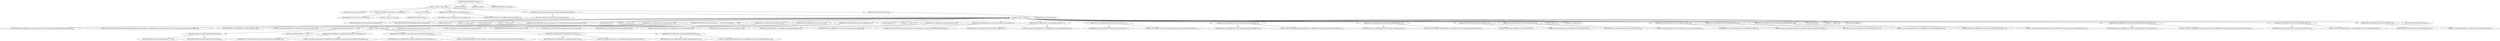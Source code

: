 digraph "getJrePackageTestCases" {  
"452" [label = <(METHOD,getJrePackageTestCases)<SUB>354</SUB>> ]
"453" [label = <(BLOCK,&lt;empty&gt;,&lt;empty&gt;)<SUB>354</SUB>> ]
"6" [label = <(LOCAL,Vector tests: java.util.Vector)> ]
"454" [label = <(&lt;operator&gt;.assignment,Vector tests = new Vector())<SUB>355</SUB>> ]
"455" [label = <(IDENTIFIER,tests,Vector tests = new Vector())<SUB>355</SUB>> ]
"456" [label = <(&lt;operator&gt;.alloc,new Vector())<SUB>355</SUB>> ]
"457" [label = <(&lt;init&gt;,new Vector())<SUB>355</SUB>> ]
"5" [label = <(IDENTIFIER,tests,new Vector())<SUB>355</SUB>> ]
"458" [label = <(addElement,tests.addElement(&quot;java.lang.Object&quot;))<SUB>356</SUB>> ]
"459" [label = <(IDENTIFIER,tests,tests.addElement(&quot;java.lang.Object&quot;))<SUB>356</SUB>> ]
"460" [label = <(LITERAL,&quot;java.lang.Object&quot;,tests.addElement(&quot;java.lang.Object&quot;))<SUB>356</SUB>> ]
"461" [label = <(CONTROL_STRUCTURE,switch(javaVersionNumber),switch(javaVersionNumber))> ]
"462" [label = <(&lt;operator&gt;.fieldAccess,JavaEnvUtils.javaVersionNumber)<SUB>357</SUB>> ]
"463" [label = <(IDENTIFIER,JavaEnvUtils,switch(javaVersionNumber))<SUB>357</SUB>> ]
"464" [label = <(FIELD_IDENTIFIER,javaVersionNumber,javaVersionNumber)<SUB>357</SUB>> ]
"465" [label = <(BLOCK,&lt;empty&gt;,&lt;empty&gt;)> ]
"466" [label = <(JUMP_TARGET,case)> ]
"467" [label = <(LITERAL,16,&lt;empty&gt;)<SUB>358</SUB>> ]
"468" [label = <(JUMP_TARGET,case)> ]
"469" [label = <(LITERAL,15,&lt;empty&gt;)<SUB>359</SUB>> ]
"470" [label = <(addElement,tests.addElement(&quot;com.sun.org.apache.xerces.internal.jaxp.datatype.DatatypeFactoryImpl &quot;))<SUB>360</SUB>> ]
"471" [label = <(IDENTIFIER,tests,tests.addElement(&quot;com.sun.org.apache.xerces.internal.jaxp.datatype.DatatypeFactoryImpl &quot;))<SUB>360</SUB>> ]
"472" [label = <(LITERAL,&quot;com.sun.org.apache.xerces.internal.jaxp.datatype.DatatypeFactoryImpl &quot;,tests.addElement(&quot;com.sun.org.apache.xerces.internal.jaxp.datatype.DatatypeFactoryImpl &quot;))<SUB>361</SUB>> ]
"473" [label = <(JUMP_TARGET,case)> ]
"474" [label = <(LITERAL,14,&lt;empty&gt;)<SUB>363</SUB>> ]
"475" [label = <(addElement,tests.addElement(&quot;sun.audio.AudioPlayer&quot;))<SUB>364</SUB>> ]
"476" [label = <(IDENTIFIER,tests,tests.addElement(&quot;sun.audio.AudioPlayer&quot;))<SUB>364</SUB>> ]
"477" [label = <(LITERAL,&quot;sun.audio.AudioPlayer&quot;,tests.addElement(&quot;sun.audio.AudioPlayer&quot;))<SUB>364</SUB>> ]
"478" [label = <(CONTROL_STRUCTURE,if (javaVersionNumber == 14),if (javaVersionNumber == 14))<SUB>365</SUB>> ]
"479" [label = <(&lt;operator&gt;.equals,javaVersionNumber == 14)<SUB>365</SUB>> ]
"480" [label = <(&lt;operator&gt;.fieldAccess,JavaEnvUtils.javaVersionNumber)<SUB>365</SUB>> ]
"481" [label = <(IDENTIFIER,JavaEnvUtils,javaVersionNumber == 14)<SUB>365</SUB>> ]
"482" [label = <(FIELD_IDENTIFIER,javaVersionNumber,javaVersionNumber)<SUB>365</SUB>> ]
"483" [label = <(LITERAL,14,javaVersionNumber == 14)<SUB>365</SUB>> ]
"484" [label = <(BLOCK,&lt;empty&gt;,&lt;empty&gt;)<SUB>365</SUB>> ]
"485" [label = <(addElement,tests.addElement(&quot;org.apache.crimson.parser.ContentModel&quot;))<SUB>366</SUB>> ]
"486" [label = <(IDENTIFIER,tests,tests.addElement(&quot;org.apache.crimson.parser.ContentModel&quot;))<SUB>366</SUB>> ]
"487" [label = <(LITERAL,&quot;org.apache.crimson.parser.ContentModel&quot;,tests.addElement(&quot;org.apache.crimson.parser.ContentModel&quot;))<SUB>366</SUB>> ]
"488" [label = <(addElement,tests.addElement(&quot;org.apache.xalan.processor.ProcessorImport&quot;))<SUB>367</SUB>> ]
"489" [label = <(IDENTIFIER,tests,tests.addElement(&quot;org.apache.xalan.processor.ProcessorImport&quot;))<SUB>367</SUB>> ]
"490" [label = <(LITERAL,&quot;org.apache.xalan.processor.ProcessorImport&quot;,tests.addElement(&quot;org.apache.xalan.processor.ProcessorImport&quot;))<SUB>367</SUB>> ]
"491" [label = <(addElement,tests.addElement(&quot;org.apache.xml.utils.URI&quot;))<SUB>368</SUB>> ]
"492" [label = <(IDENTIFIER,tests,tests.addElement(&quot;org.apache.xml.utils.URI&quot;))<SUB>368</SUB>> ]
"493" [label = <(LITERAL,&quot;org.apache.xml.utils.URI&quot;,tests.addElement(&quot;org.apache.xml.utils.URI&quot;))<SUB>368</SUB>> ]
"494" [label = <(addElement,tests.addElement(&quot;org.apache.xpath.XPathFactory&quot;))<SUB>369</SUB>> ]
"495" [label = <(IDENTIFIER,tests,tests.addElement(&quot;org.apache.xpath.XPathFactory&quot;))<SUB>369</SUB>> ]
"496" [label = <(LITERAL,&quot;org.apache.xpath.XPathFactory&quot;,tests.addElement(&quot;org.apache.xpath.XPathFactory&quot;))<SUB>369</SUB>> ]
"497" [label = <(addElement,tests.addElement(&quot;org.ietf.jgss.Oid&quot;))<SUB>371</SUB>> ]
"498" [label = <(IDENTIFIER,tests,tests.addElement(&quot;org.ietf.jgss.Oid&quot;))<SUB>371</SUB>> ]
"499" [label = <(LITERAL,&quot;org.ietf.jgss.Oid&quot;,tests.addElement(&quot;org.ietf.jgss.Oid&quot;))<SUB>371</SUB>> ]
"500" [label = <(addElement,tests.addElement(&quot;org.w3c.dom.Attr&quot;))<SUB>372</SUB>> ]
"501" [label = <(IDENTIFIER,tests,tests.addElement(&quot;org.w3c.dom.Attr&quot;))<SUB>372</SUB>> ]
"502" [label = <(LITERAL,&quot;org.w3c.dom.Attr&quot;,tests.addElement(&quot;org.w3c.dom.Attr&quot;))<SUB>372</SUB>> ]
"503" [label = <(addElement,tests.addElement(&quot;org.xml.sax.XMLReader&quot;))<SUB>373</SUB>> ]
"504" [label = <(IDENTIFIER,tests,tests.addElement(&quot;org.xml.sax.XMLReader&quot;))<SUB>373</SUB>> ]
"505" [label = <(LITERAL,&quot;org.xml.sax.XMLReader&quot;,tests.addElement(&quot;org.xml.sax.XMLReader&quot;))<SUB>373</SUB>> ]
"506" [label = <(JUMP_TARGET,case)> ]
"507" [label = <(LITERAL,13,&lt;empty&gt;)<SUB>375</SUB>> ]
"508" [label = <(addElement,tests.addElement(&quot;org.omg.CORBA.Any&quot;))<SUB>376</SUB>> ]
"509" [label = <(IDENTIFIER,tests,tests.addElement(&quot;org.omg.CORBA.Any&quot;))<SUB>376</SUB>> ]
"510" [label = <(LITERAL,&quot;org.omg.CORBA.Any&quot;,tests.addElement(&quot;org.omg.CORBA.Any&quot;))<SUB>376</SUB>> ]
"511" [label = <(addElement,tests.addElement(&quot;com.sun.corba.se.internal.corba.AnyImpl&quot;))<SUB>377</SUB>> ]
"512" [label = <(IDENTIFIER,tests,tests.addElement(&quot;com.sun.corba.se.internal.corba.AnyImpl&quot;))<SUB>377</SUB>> ]
"513" [label = <(LITERAL,&quot;com.sun.corba.se.internal.corba.AnyImpl&quot;,tests.addElement(&quot;com.sun.corba.se.internal.corba.AnyImpl&quot;))<SUB>377</SUB>> ]
"514" [label = <(addElement,tests.addElement(&quot;com.sun.jndi.ldap.LdapURL&quot;))<SUB>378</SUB>> ]
"515" [label = <(IDENTIFIER,tests,tests.addElement(&quot;com.sun.jndi.ldap.LdapURL&quot;))<SUB>378</SUB>> ]
"516" [label = <(LITERAL,&quot;com.sun.jndi.ldap.LdapURL&quot;,tests.addElement(&quot;com.sun.jndi.ldap.LdapURL&quot;))<SUB>378</SUB>> ]
"517" [label = <(addElement,tests.addElement(&quot;com.sun.media.sound.Printer&quot;))<SUB>379</SUB>> ]
"518" [label = <(IDENTIFIER,tests,tests.addElement(&quot;com.sun.media.sound.Printer&quot;))<SUB>379</SUB>> ]
"519" [label = <(LITERAL,&quot;com.sun.media.sound.Printer&quot;,tests.addElement(&quot;com.sun.media.sound.Printer&quot;))<SUB>379</SUB>> ]
"520" [label = <(addElement,tests.addElement(&quot;com.sun.naming.internal.VersionHelper&quot;))<SUB>380</SUB>> ]
"521" [label = <(IDENTIFIER,tests,tests.addElement(&quot;com.sun.naming.internal.VersionHelper&quot;))<SUB>380</SUB>> ]
"522" [label = <(LITERAL,&quot;com.sun.naming.internal.VersionHelper&quot;,tests.addElement(&quot;com.sun.naming.internal.VersionHelper&quot;))<SUB>380</SUB>> ]
"523" [label = <(addElement,tests.addElement(&quot;com.sun.org.omg.CORBA.Initializer&quot;))<SUB>381</SUB>> ]
"524" [label = <(IDENTIFIER,tests,tests.addElement(&quot;com.sun.org.omg.CORBA.Initializer&quot;))<SUB>381</SUB>> ]
"525" [label = <(LITERAL,&quot;com.sun.org.omg.CORBA.Initializer&quot;,tests.addElement(&quot;com.sun.org.omg.CORBA.Initializer&quot;))<SUB>381</SUB>> ]
"526" [label = <(addElement,tests.addElement(&quot;sunw.io.Serializable&quot;))<SUB>382</SUB>> ]
"527" [label = <(IDENTIFIER,tests,tests.addElement(&quot;sunw.io.Serializable&quot;))<SUB>382</SUB>> ]
"528" [label = <(LITERAL,&quot;sunw.io.Serializable&quot;,tests.addElement(&quot;sunw.io.Serializable&quot;))<SUB>382</SUB>> ]
"529" [label = <(addElement,tests.addElement(&quot;sunw.util.EventListener&quot;))<SUB>383</SUB>> ]
"530" [label = <(IDENTIFIER,tests,tests.addElement(&quot;sunw.util.EventListener&quot;))<SUB>383</SUB>> ]
"531" [label = <(LITERAL,&quot;sunw.util.EventListener&quot;,tests.addElement(&quot;sunw.util.EventListener&quot;))<SUB>383</SUB>> ]
"532" [label = <(JUMP_TARGET,case)> ]
"533" [label = <(LITERAL,12,&lt;empty&gt;)<SUB>385</SUB>> ]
"534" [label = <(addElement,tests.addElement(&quot;javax.accessibility.Accessible&quot;))<SUB>386</SUB>> ]
"535" [label = <(IDENTIFIER,tests,tests.addElement(&quot;javax.accessibility.Accessible&quot;))<SUB>386</SUB>> ]
"536" [label = <(LITERAL,&quot;javax.accessibility.Accessible&quot;,tests.addElement(&quot;javax.accessibility.Accessible&quot;))<SUB>386</SUB>> ]
"537" [label = <(addElement,tests.addElement(&quot;sun.misc.BASE64Encoder&quot;))<SUB>387</SUB>> ]
"538" [label = <(IDENTIFIER,tests,tests.addElement(&quot;sun.misc.BASE64Encoder&quot;))<SUB>387</SUB>> ]
"539" [label = <(LITERAL,&quot;sun.misc.BASE64Encoder&quot;,tests.addElement(&quot;sun.misc.BASE64Encoder&quot;))<SUB>387</SUB>> ]
"540" [label = <(addElement,tests.addElement(&quot;com.sun.image.codec.jpeg.JPEGCodec&quot;))<SUB>388</SUB>> ]
"541" [label = <(IDENTIFIER,tests,tests.addElement(&quot;com.sun.image.codec.jpeg.JPEGCodec&quot;))<SUB>388</SUB>> ]
"542" [label = <(LITERAL,&quot;com.sun.image.codec.jpeg.JPEGCodec&quot;,tests.addElement(&quot;com.sun.image.codec.jpeg.JPEGCodec&quot;))<SUB>388</SUB>> ]
"543" [label = <(JUMP_TARGET,case)> ]
"544" [label = <(LITERAL,11,&lt;empty&gt;)<SUB>390</SUB>> ]
"545" [label = <(JUMP_TARGET,default)> ]
"546" [label = <(addElement,tests.addElement(&quot;sun.reflect.SerializationConstructorAccessorImpl&quot;))<SUB>393</SUB>> ]
"547" [label = <(IDENTIFIER,tests,tests.addElement(&quot;sun.reflect.SerializationConstructorAccessorImpl&quot;))<SUB>393</SUB>> ]
"548" [label = <(LITERAL,&quot;sun.reflect.SerializationConstructorAccessorImpl&quot;,tests.addElement(&quot;sun.reflect.SerializationConstructorAccessorImpl&quot;))<SUB>393</SUB>> ]
"549" [label = <(addElement,tests.addElement(&quot;sun.net.www.http.HttpClient&quot;))<SUB>394</SUB>> ]
"550" [label = <(IDENTIFIER,tests,tests.addElement(&quot;sun.net.www.http.HttpClient&quot;))<SUB>394</SUB>> ]
"551" [label = <(LITERAL,&quot;sun.net.www.http.HttpClient&quot;,tests.addElement(&quot;sun.net.www.http.HttpClient&quot;))<SUB>394</SUB>> ]
"552" [label = <(addElement,tests.addElement(&quot;sun.audio.AudioPlayer&quot;))<SUB>395</SUB>> ]
"553" [label = <(IDENTIFIER,tests,tests.addElement(&quot;sun.audio.AudioPlayer&quot;))<SUB>395</SUB>> ]
"554" [label = <(LITERAL,&quot;sun.audio.AudioPlayer&quot;,tests.addElement(&quot;sun.audio.AudioPlayer&quot;))<SUB>395</SUB>> ]
"555" [label = <(CONTROL_STRUCTURE,break;,break;)<SUB>396</SUB>> ]
"556" [label = <(RETURN,return tests;,return tests;)<SUB>398</SUB>> ]
"557" [label = <(IDENTIFIER,tests,return tests;)<SUB>398</SUB>> ]
"558" [label = <(MODIFIER,PUBLIC)> ]
"559" [label = <(MODIFIER,STATIC)> ]
"560" [label = <(METHOD_RETURN,java.util.Vector)<SUB>354</SUB>> ]
  "452" -> "453" 
  "452" -> "558" 
  "452" -> "559" 
  "452" -> "560" 
  "453" -> "6" 
  "453" -> "454" 
  "453" -> "457" 
  "453" -> "458" 
  "453" -> "461" 
  "453" -> "556" 
  "454" -> "455" 
  "454" -> "456" 
  "457" -> "5" 
  "458" -> "459" 
  "458" -> "460" 
  "461" -> "462" 
  "461" -> "465" 
  "462" -> "463" 
  "462" -> "464" 
  "465" -> "466" 
  "465" -> "467" 
  "465" -> "468" 
  "465" -> "469" 
  "465" -> "470" 
  "465" -> "473" 
  "465" -> "474" 
  "465" -> "475" 
  "465" -> "478" 
  "465" -> "497" 
  "465" -> "500" 
  "465" -> "503" 
  "465" -> "506" 
  "465" -> "507" 
  "465" -> "508" 
  "465" -> "511" 
  "465" -> "514" 
  "465" -> "517" 
  "465" -> "520" 
  "465" -> "523" 
  "465" -> "526" 
  "465" -> "529" 
  "465" -> "532" 
  "465" -> "533" 
  "465" -> "534" 
  "465" -> "537" 
  "465" -> "540" 
  "465" -> "543" 
  "465" -> "544" 
  "465" -> "545" 
  "465" -> "546" 
  "465" -> "549" 
  "465" -> "552" 
  "465" -> "555" 
  "470" -> "471" 
  "470" -> "472" 
  "475" -> "476" 
  "475" -> "477" 
  "478" -> "479" 
  "478" -> "484" 
  "479" -> "480" 
  "479" -> "483" 
  "480" -> "481" 
  "480" -> "482" 
  "484" -> "485" 
  "484" -> "488" 
  "484" -> "491" 
  "484" -> "494" 
  "485" -> "486" 
  "485" -> "487" 
  "488" -> "489" 
  "488" -> "490" 
  "491" -> "492" 
  "491" -> "493" 
  "494" -> "495" 
  "494" -> "496" 
  "497" -> "498" 
  "497" -> "499" 
  "500" -> "501" 
  "500" -> "502" 
  "503" -> "504" 
  "503" -> "505" 
  "508" -> "509" 
  "508" -> "510" 
  "511" -> "512" 
  "511" -> "513" 
  "514" -> "515" 
  "514" -> "516" 
  "517" -> "518" 
  "517" -> "519" 
  "520" -> "521" 
  "520" -> "522" 
  "523" -> "524" 
  "523" -> "525" 
  "526" -> "527" 
  "526" -> "528" 
  "529" -> "530" 
  "529" -> "531" 
  "534" -> "535" 
  "534" -> "536" 
  "537" -> "538" 
  "537" -> "539" 
  "540" -> "541" 
  "540" -> "542" 
  "546" -> "547" 
  "546" -> "548" 
  "549" -> "550" 
  "549" -> "551" 
  "552" -> "553" 
  "552" -> "554" 
  "556" -> "557" 
}
